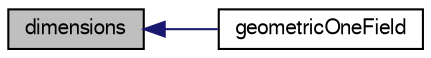 digraph "dimensions"
{
  bgcolor="transparent";
  edge [fontname="FreeSans",fontsize="10",labelfontname="FreeSans",labelfontsize="10"];
  node [fontname="FreeSans",fontsize="10",shape=record];
  rankdir="LR";
  Node8 [label="dimensions",height=0.2,width=0.4,color="black", fillcolor="grey75", style="filled", fontcolor="black"];
  Node8 -> Node9 [dir="back",color="midnightblue",fontsize="10",style="solid",fontname="FreeSans"];
  Node9 [label="geometricOneField",height=0.2,width=0.4,color="black",URL="$a26546.html#af8e6825292e188aa354765d0bfb64e4b",tooltip="Construct null. "];
}
